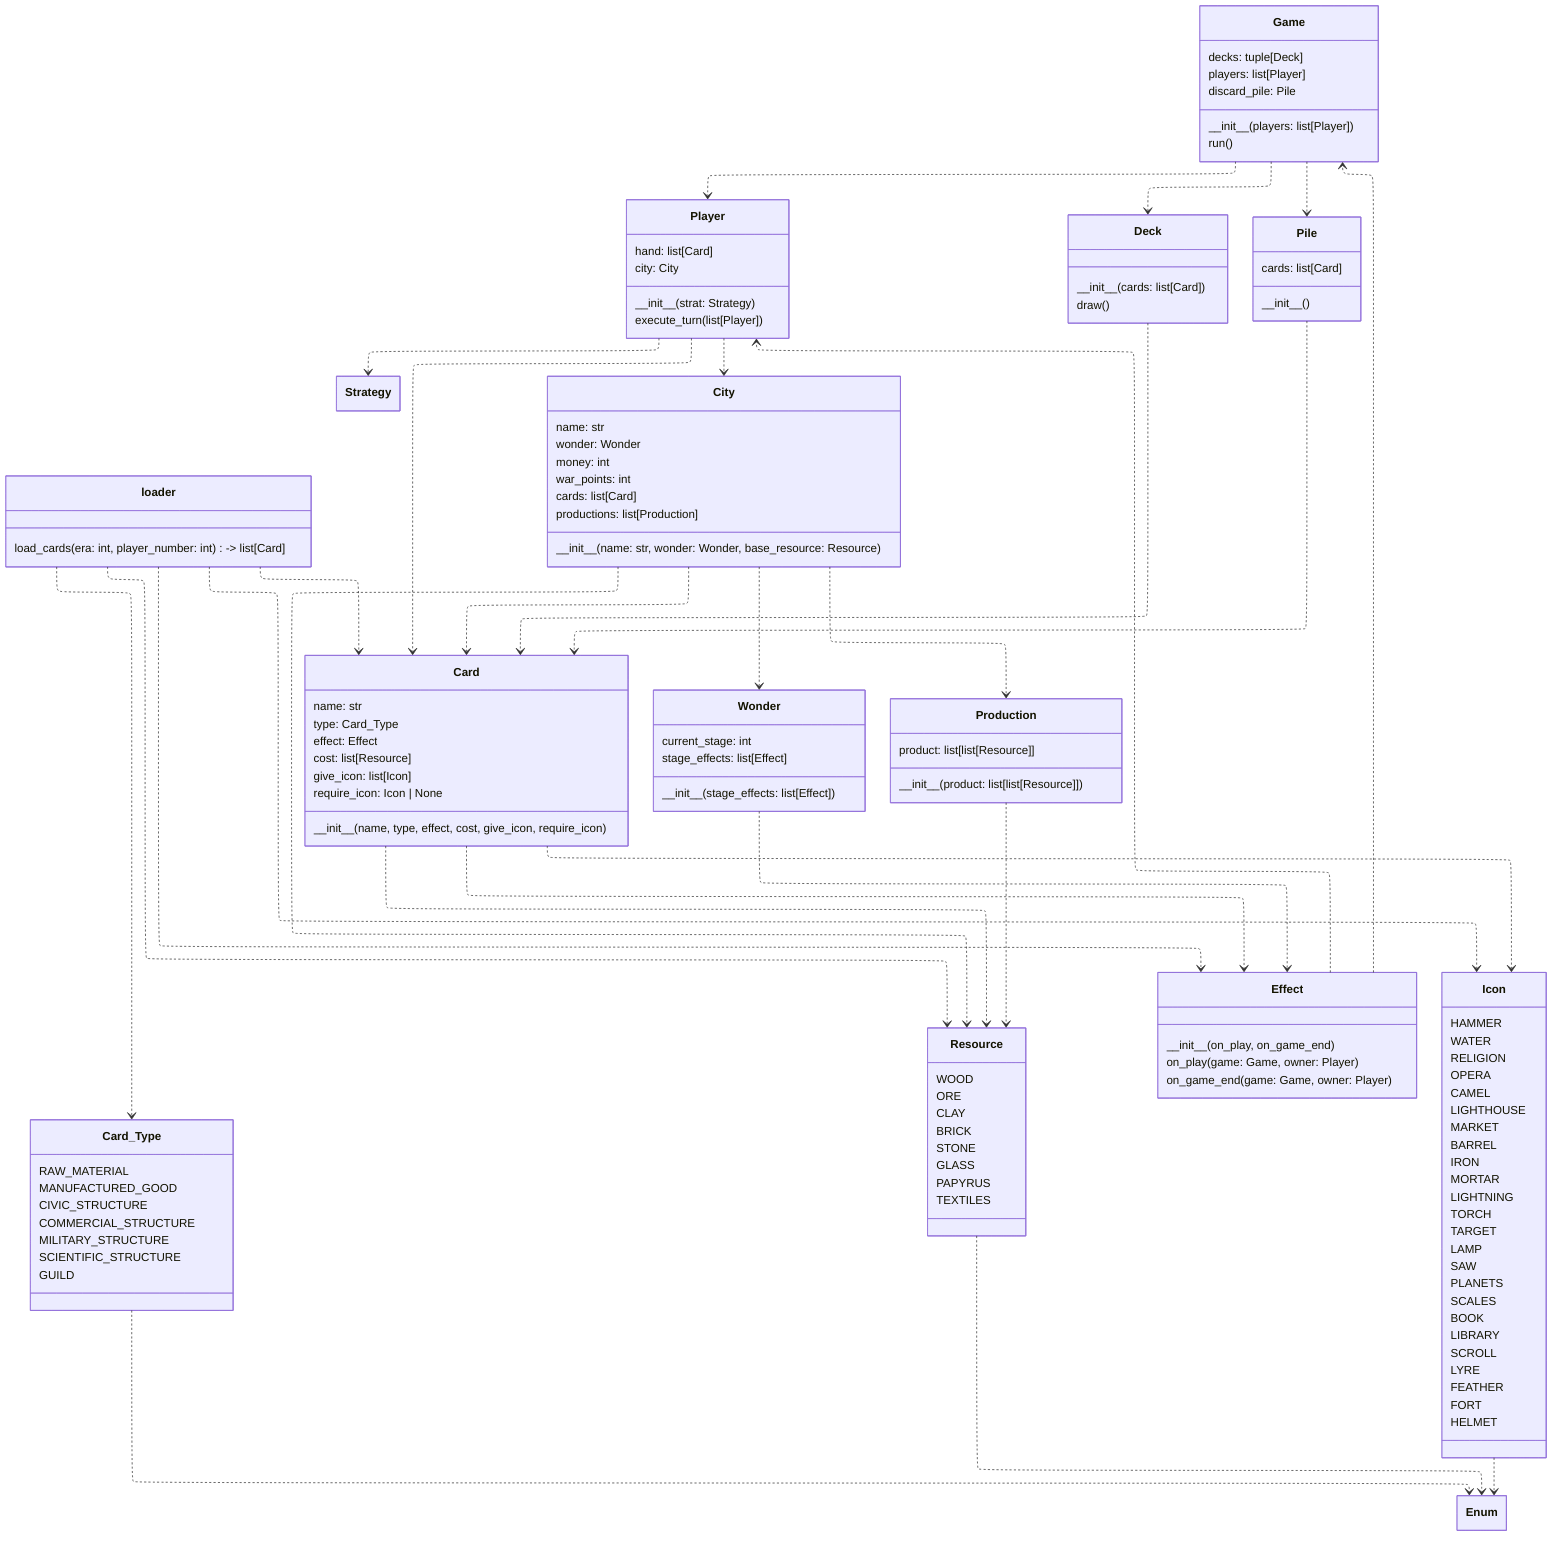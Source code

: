 ---
config:
  class:
    hideEmptyMembersBox: true
  layout: elk
---
classDiagram
    class loader {
        load_cards(era: int, player_number: int) -> list[Card]
    }
    loader ..> Card
    loader ..> Card_Type
    loader ..> Resource
    loader ..> Effect
    loader ..> Icon

    class Game {
        decks: tuple[Deck]
        players: list[Player]
        discard_pile: Pile
        \_\_init\_\_(players: list[Player])
        run()
    }
    Game ..> Player
    Game ..> Deck
    Game ..> Pile

    class Player {
        hand: list[Card]
        city: City
        \_\_init\_\_(strat: Strategy)
        execute_turn(list[Player])
    }
    Player ..> Strategy
    Player ..> City
    Player ..> Card

    class Strategy {
        %% \_\_init\_\_()
    }

    class Deck {
        \_\_init\_\_(cards: list[Card])
        draw()
    }
    Deck ..> Card

    class Pile {
        \_\_init\_\_()
        cards: list[Card]
    }
    Pile ..> Card

    class Card {
        name: str
        type: Card_Type
        effect: Effect
        cost: list[Resource]
        give_icon: list[Icon]
        require_icon: Icon | None
        \_\_init\_\_(name, type, effect, cost, give_icon, require_icon)
    }
    Card ..> Effect
    Card ..> Resource
    Card ..> Icon

    class Card_Type {
      RAW_MATERIAL
      MANUFACTURED_GOOD
      CIVIC_STRUCTURE
      COMMERCIAL_STRUCTURE
      MILITARY_STRUCTURE
      SCIENTIFIC_STRUCTURE
      GUILD
    }
    Card_Type ..> Enum

    class Icon {
      HAMMER
      WATER
      RELIGION
      OPERA
      CAMEL
      LIGHTHOUSE
      MARKET
      BARREL
      IRON
      MORTAR
      LIGHTNING
      TORCH
      TARGET
      LAMP
      SAW
      PLANETS
      SCALES
      BOOK
      LIBRARY
      SCROLL
      LYRE
      FEATHER
      FORT
      HELMET
    }
    Icon ..> Enum

    class Resource {
      WOOD
      ORE
      CLAY
      BRICK
      STONE
      GLASS
      PAPYRUS
      TEXTILES
    }
    Resource ..> Enum

    class City {
        name: str
        wonder: Wonder
        money: int
        war_points: int
        cards: list[Card]
        productions: list[Production]
        \_\_init\_\_(name: str, wonder: Wonder, base_resource: Resource)
    }
    City ..> Card
    City ..> Wonder
    City ..> Resource
    City ..> Production

    class Production {
        product: list[list[Resource]]
        \_\_init\_\_(product: list[list[Resource]])
    }
    Production ..> Resource

    class Wonder {
        current_stage: int
        stage_effects: list[Effect]
        \_\_init\_\_(stage_effects: list[Effect])
    }
    Wonder ..> Effect

    class Effect {
        \_\_init\_\_(on_play, on_game_end)
        on_play(game: Game, owner: Player)
        on_game_end(game: Game, owner: Player)
    }
    Effect ..> Game
    Effect ..> Player